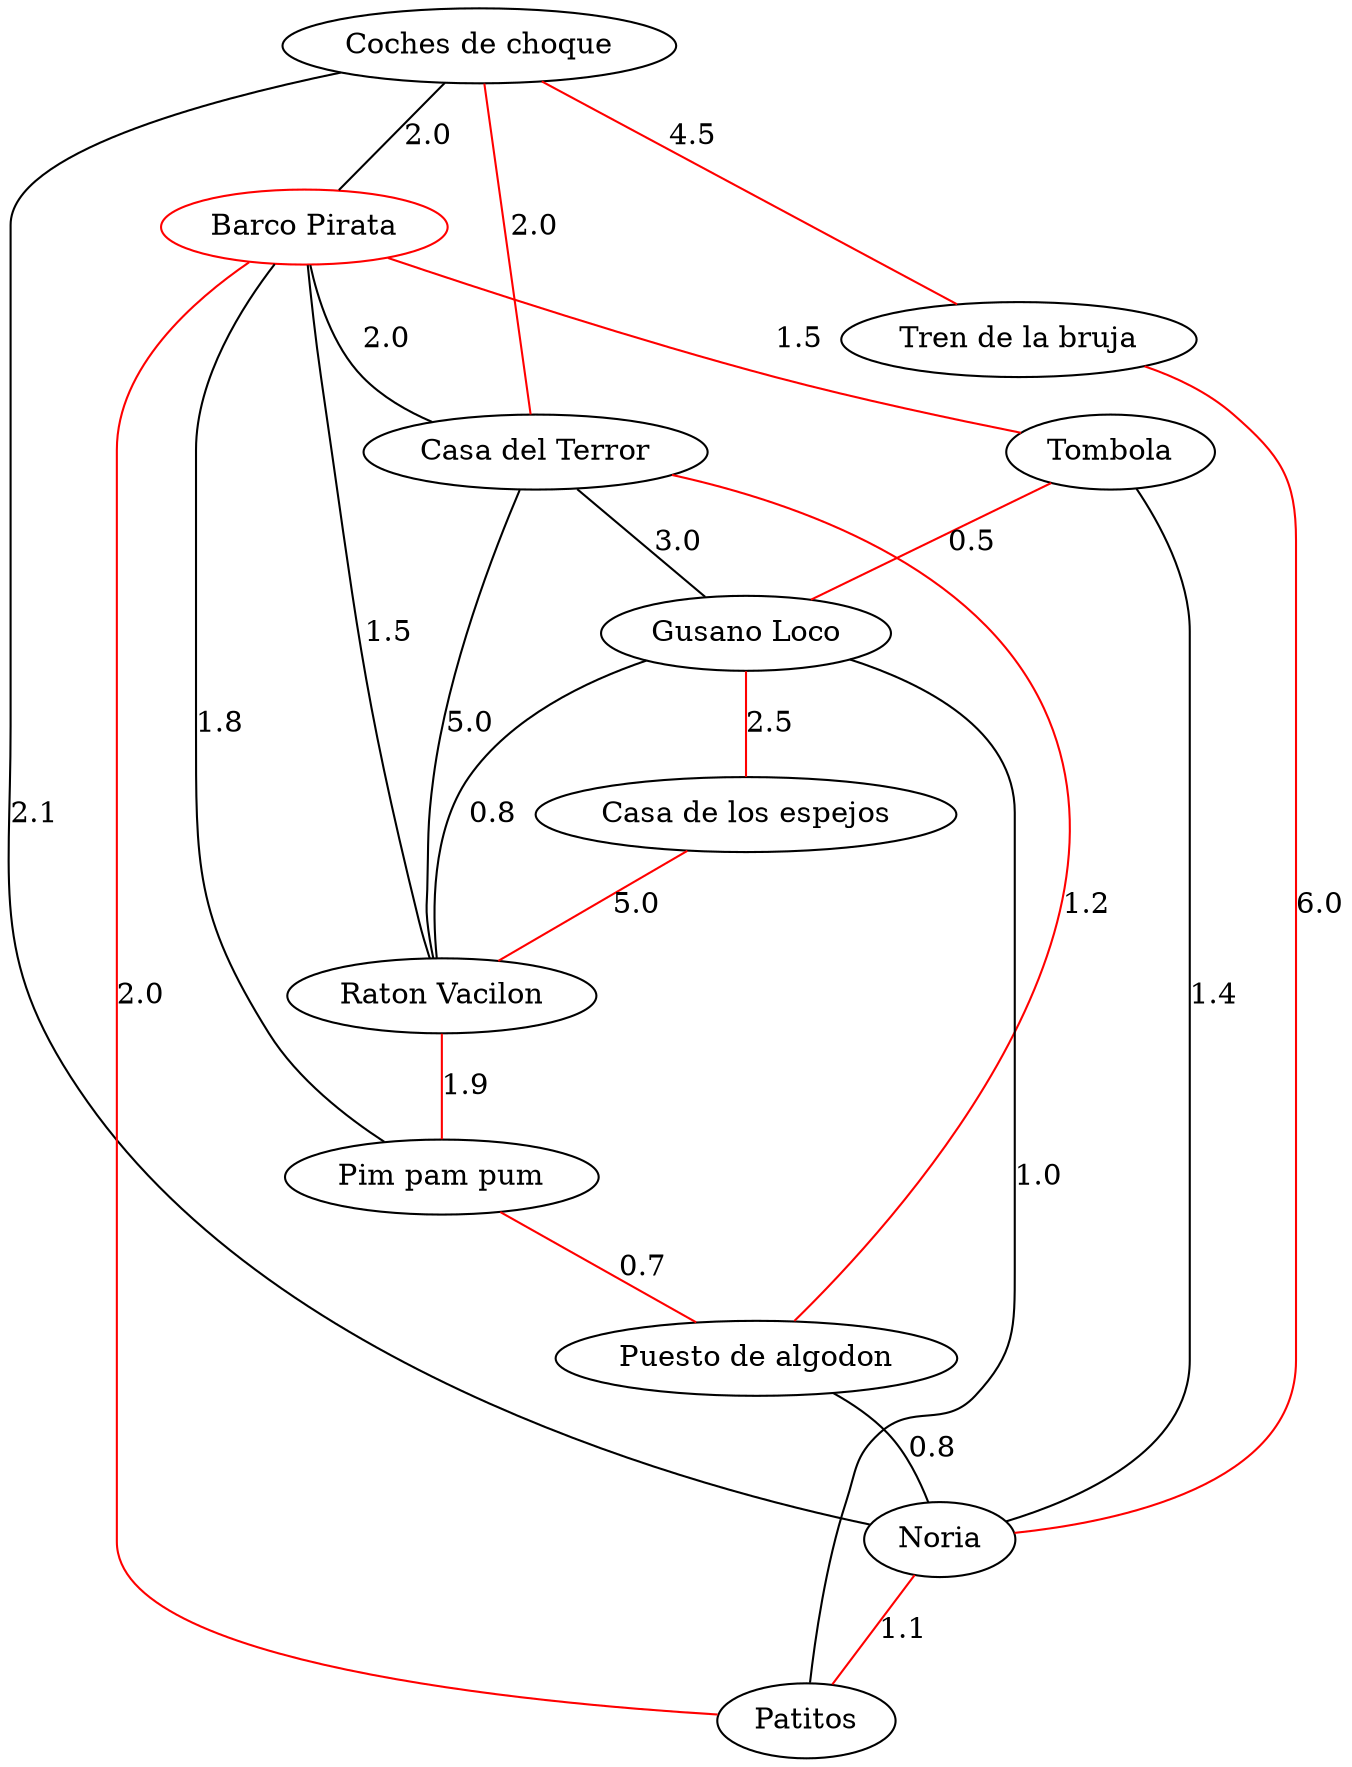 strict graph G {
  1 [ color="red" label="Barco Pirata" ];
  2 [ label="Casa del Terror" ];
  3 [ label="Tombola" ];
  4 [ label="Gusano Loco" ];
  5 [ label="Raton Vacilon" ];
  6 [ label="Coches de choque" ];
  7 [ label="Pim pam pum" ];
  8 [ label="Puesto de algodon" ];
  9 [ label="Noria" ];
  10 [ label="Patitos" ];
  11 [ label="Tren de la bruja" ];
  12 [ label="Casa de los espejos" ];
  1 -- 2 [ label="2.0" ];
  1 -- 3 [ color="red" label="1.5" ];
  1 -- 5 [ label="1.5" ];
  2 -- 5 [ label="5.0" ];
  3 -- 4 [ color="red" label="0.5" ];
  4 -- 5 [ label="0.8" ];
  6 -- 2 [ color="red" label="2.0" ];
  6 -- 1 [ label="2.0" ];
  2 -- 4 [ label="3.0" ];
  1 -- 7 [ label="1.8" ];
  12 -- 5 [ color="red" label="5.0" ];
  2 -- 8 [ color="red" label="1.2" ];
  3 -- 9 [ label="1.4" ];
  11 -- 9 [ color="red" label="6.0" ];
  4 -- 10 [ label="1.0" ];
  5 -- 7 [ color="red" label="1.9" ];
  6 -- 9 [ label="2.1" ];
  7 -- 8 [ color="red" label="0.7" ];
  8 -- 9 [ label="0.8" ];
  9 -- 10 [ color="red" label="1.1" ];
  10 -- 1 [ color="red" label="2.0" ];
  6 -- 11 [ color="red" label="4.5" ];
  4 -- 12 [ color="red" label="2.5" ];
}
